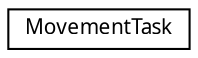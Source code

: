 digraph "Graphical Class Hierarchy"
{
 // LATEX_PDF_SIZE
  edge [fontname="Calibrii",fontsize="10",labelfontname="Calibrii",labelfontsize="10"];
  node [fontname="Calibrii",fontsize="10",shape=record];
  rankdir="LR";
  Node0 [label="MovementTask",height=0.2,width=0.4,color="black", fillcolor="white", style="filled",URL="$d4/dc1/classMovementTask.html",tooltip=" "];
}
